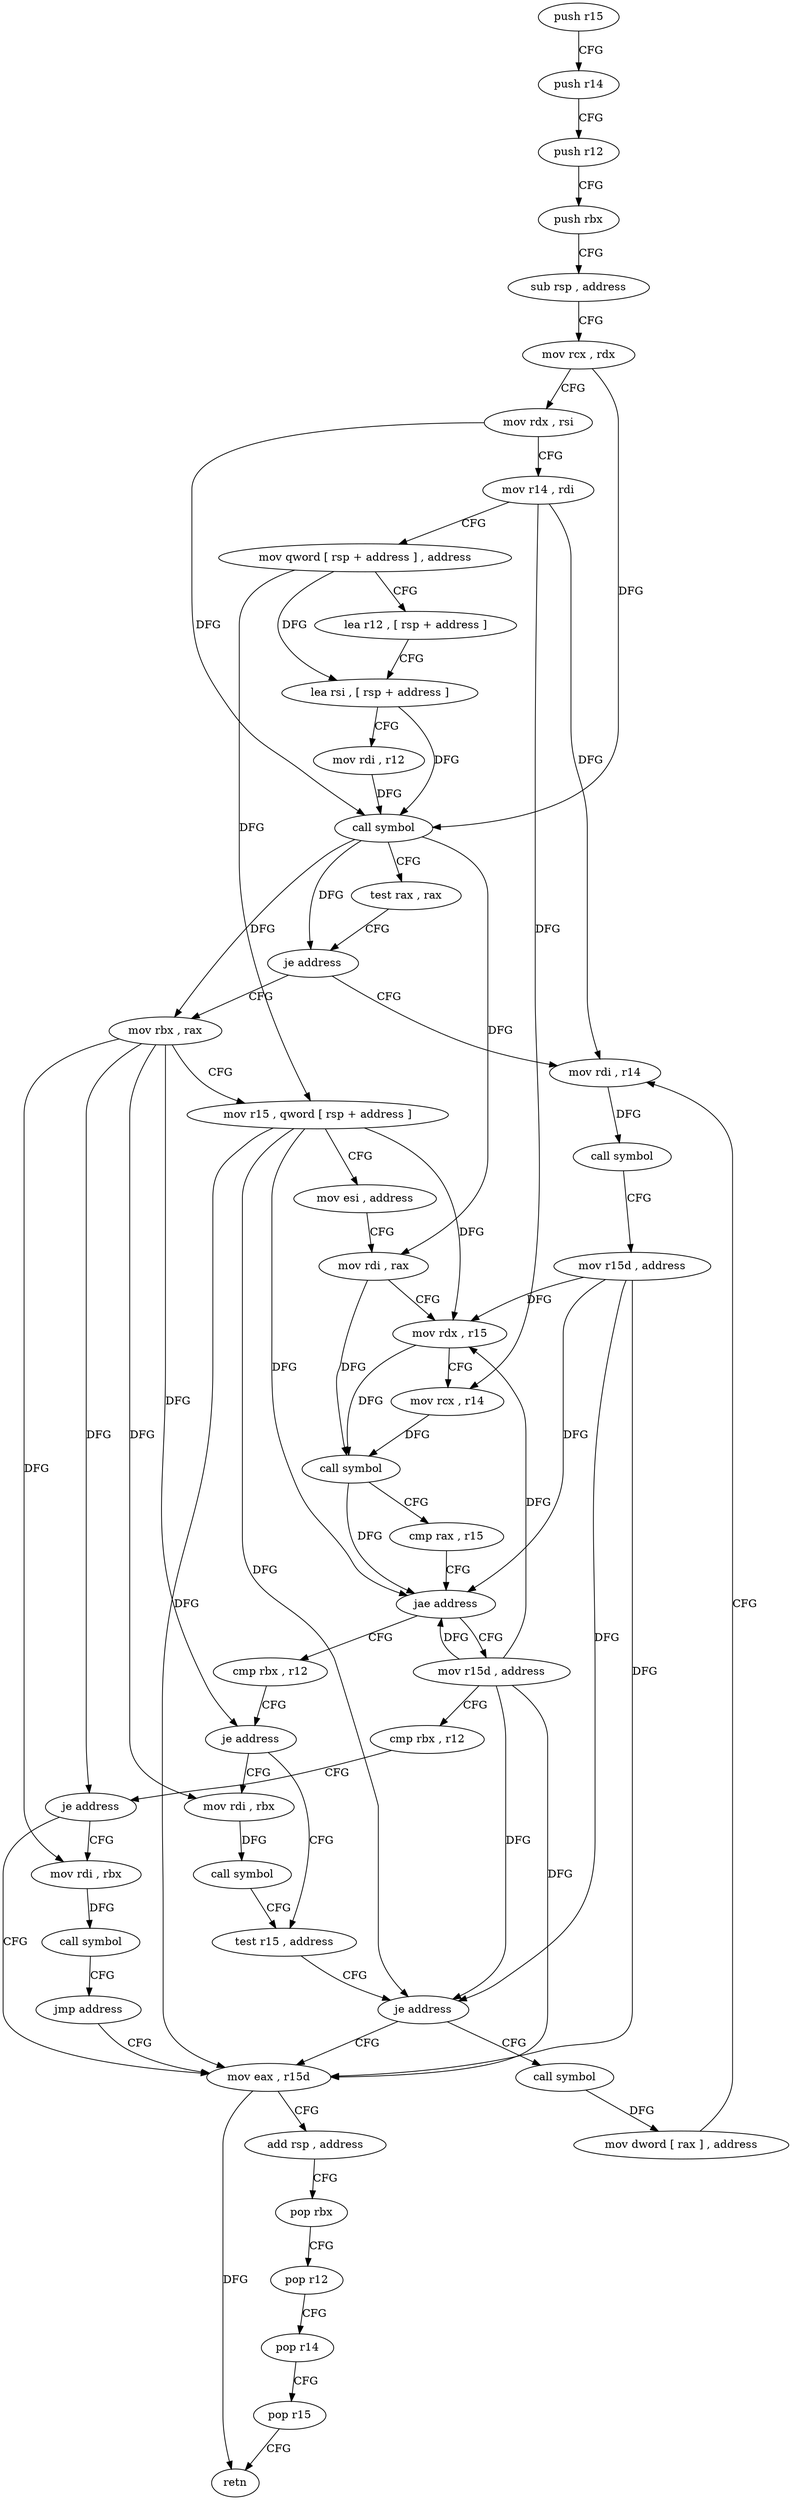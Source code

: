 digraph "func" {
"4265552" [label = "push r15" ]
"4265554" [label = "push r14" ]
"4265556" [label = "push r12" ]
"4265558" [label = "push rbx" ]
"4265559" [label = "sub rsp , address" ]
"4265566" [label = "mov rcx , rdx" ]
"4265569" [label = "mov rdx , rsi" ]
"4265572" [label = "mov r14 , rdi" ]
"4265575" [label = "mov qword [ rsp + address ] , address" ]
"4265584" [label = "lea r12 , [ rsp + address ]" ]
"4265589" [label = "lea rsi , [ rsp + address ]" ]
"4265594" [label = "mov rdi , r12" ]
"4265597" [label = "call symbol" ]
"4265602" [label = "test rax , rax" ]
"4265605" [label = "je address" ]
"4265693" [label = "mov rdi , r14" ]
"4265607" [label = "mov rbx , rax" ]
"4265696" [label = "call symbol" ]
"4265701" [label = "mov r15d , address" ]
"4265707" [label = "mov eax , r15d" ]
"4265610" [label = "mov r15 , qword [ rsp + address ]" ]
"4265615" [label = "mov esi , address" ]
"4265620" [label = "mov rdi , rax" ]
"4265623" [label = "mov rdx , r15" ]
"4265626" [label = "mov rcx , r14" ]
"4265629" [label = "call symbol" ]
"4265634" [label = "cmp rax , r15" ]
"4265637" [label = "jae address" ]
"4265660" [label = "cmp rbx , r12" ]
"4265639" [label = "mov r15d , address" ]
"4265663" [label = "je address" ]
"4265673" [label = "test r15 , address" ]
"4265665" [label = "mov rdi , rbx" ]
"4265645" [label = "cmp rbx , r12" ]
"4265648" [label = "je address" ]
"4265650" [label = "mov rdi , rbx" ]
"4265680" [label = "je address" ]
"4265682" [label = "call symbol" ]
"4265668" [label = "call symbol" ]
"4265710" [label = "add rsp , address" ]
"4265717" [label = "pop rbx" ]
"4265718" [label = "pop r12" ]
"4265720" [label = "pop r14" ]
"4265722" [label = "pop r15" ]
"4265724" [label = "retn" ]
"4265653" [label = "call symbol" ]
"4265658" [label = "jmp address" ]
"4265687" [label = "mov dword [ rax ] , address" ]
"4265552" -> "4265554" [ label = "CFG" ]
"4265554" -> "4265556" [ label = "CFG" ]
"4265556" -> "4265558" [ label = "CFG" ]
"4265558" -> "4265559" [ label = "CFG" ]
"4265559" -> "4265566" [ label = "CFG" ]
"4265566" -> "4265569" [ label = "CFG" ]
"4265566" -> "4265597" [ label = "DFG" ]
"4265569" -> "4265572" [ label = "CFG" ]
"4265569" -> "4265597" [ label = "DFG" ]
"4265572" -> "4265575" [ label = "CFG" ]
"4265572" -> "4265693" [ label = "DFG" ]
"4265572" -> "4265626" [ label = "DFG" ]
"4265575" -> "4265584" [ label = "CFG" ]
"4265575" -> "4265610" [ label = "DFG" ]
"4265575" -> "4265589" [ label = "DFG" ]
"4265584" -> "4265589" [ label = "CFG" ]
"4265589" -> "4265594" [ label = "CFG" ]
"4265589" -> "4265597" [ label = "DFG" ]
"4265594" -> "4265597" [ label = "DFG" ]
"4265597" -> "4265602" [ label = "CFG" ]
"4265597" -> "4265605" [ label = "DFG" ]
"4265597" -> "4265607" [ label = "DFG" ]
"4265597" -> "4265620" [ label = "DFG" ]
"4265602" -> "4265605" [ label = "CFG" ]
"4265605" -> "4265693" [ label = "CFG" ]
"4265605" -> "4265607" [ label = "CFG" ]
"4265693" -> "4265696" [ label = "DFG" ]
"4265607" -> "4265610" [ label = "CFG" ]
"4265607" -> "4265663" [ label = "DFG" ]
"4265607" -> "4265648" [ label = "DFG" ]
"4265607" -> "4265665" [ label = "DFG" ]
"4265607" -> "4265650" [ label = "DFG" ]
"4265696" -> "4265701" [ label = "CFG" ]
"4265701" -> "4265707" [ label = "DFG" ]
"4265701" -> "4265623" [ label = "DFG" ]
"4265701" -> "4265637" [ label = "DFG" ]
"4265701" -> "4265680" [ label = "DFG" ]
"4265707" -> "4265710" [ label = "CFG" ]
"4265707" -> "4265724" [ label = "DFG" ]
"4265610" -> "4265615" [ label = "CFG" ]
"4265610" -> "4265623" [ label = "DFG" ]
"4265610" -> "4265637" [ label = "DFG" ]
"4265610" -> "4265707" [ label = "DFG" ]
"4265610" -> "4265680" [ label = "DFG" ]
"4265615" -> "4265620" [ label = "CFG" ]
"4265620" -> "4265623" [ label = "CFG" ]
"4265620" -> "4265629" [ label = "DFG" ]
"4265623" -> "4265626" [ label = "CFG" ]
"4265623" -> "4265629" [ label = "DFG" ]
"4265626" -> "4265629" [ label = "DFG" ]
"4265629" -> "4265634" [ label = "CFG" ]
"4265629" -> "4265637" [ label = "DFG" ]
"4265634" -> "4265637" [ label = "CFG" ]
"4265637" -> "4265660" [ label = "CFG" ]
"4265637" -> "4265639" [ label = "CFG" ]
"4265660" -> "4265663" [ label = "CFG" ]
"4265639" -> "4265645" [ label = "CFG" ]
"4265639" -> "4265623" [ label = "DFG" ]
"4265639" -> "4265637" [ label = "DFG" ]
"4265639" -> "4265707" [ label = "DFG" ]
"4265639" -> "4265680" [ label = "DFG" ]
"4265663" -> "4265673" [ label = "CFG" ]
"4265663" -> "4265665" [ label = "CFG" ]
"4265673" -> "4265680" [ label = "CFG" ]
"4265665" -> "4265668" [ label = "DFG" ]
"4265645" -> "4265648" [ label = "CFG" ]
"4265648" -> "4265707" [ label = "CFG" ]
"4265648" -> "4265650" [ label = "CFG" ]
"4265650" -> "4265653" [ label = "DFG" ]
"4265680" -> "4265707" [ label = "CFG" ]
"4265680" -> "4265682" [ label = "CFG" ]
"4265682" -> "4265687" [ label = "DFG" ]
"4265668" -> "4265673" [ label = "CFG" ]
"4265710" -> "4265717" [ label = "CFG" ]
"4265717" -> "4265718" [ label = "CFG" ]
"4265718" -> "4265720" [ label = "CFG" ]
"4265720" -> "4265722" [ label = "CFG" ]
"4265722" -> "4265724" [ label = "CFG" ]
"4265653" -> "4265658" [ label = "CFG" ]
"4265658" -> "4265707" [ label = "CFG" ]
"4265687" -> "4265693" [ label = "CFG" ]
}
